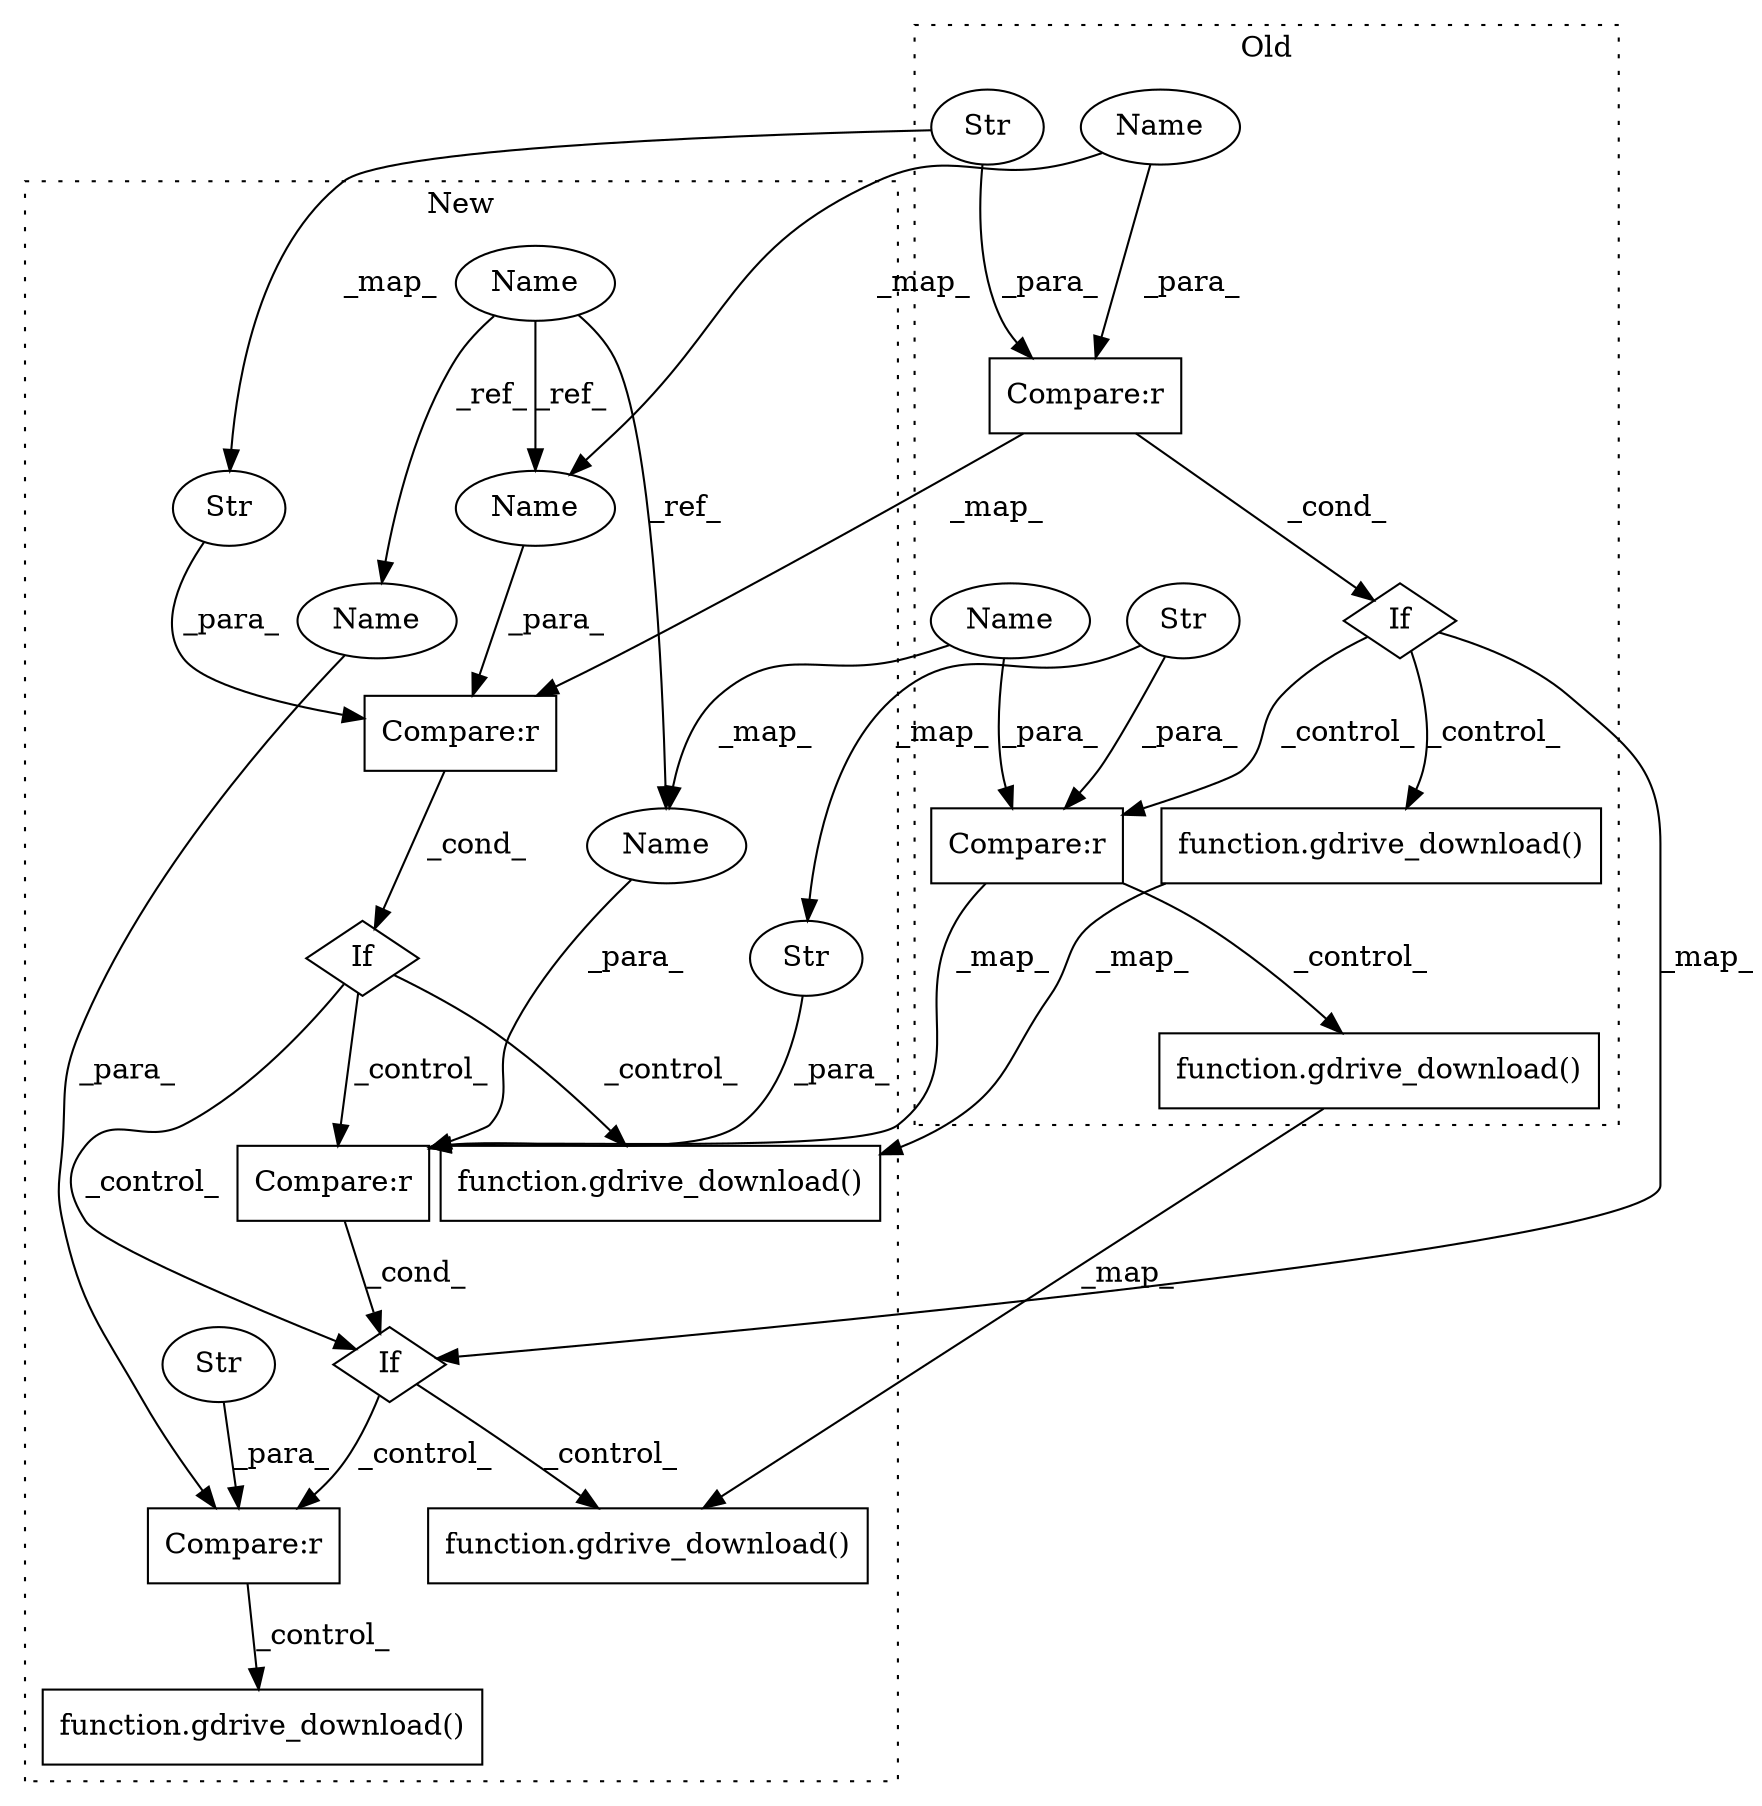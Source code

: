 digraph G {
subgraph cluster0 {
1 [label="function.gdrive_download()" a="75" s="19071" l="69" shape="box"];
3 [label="Compare:r" a="40" s="19029" l="28" shape="box"];
5 [label="Str" a="66" s="19037" l="20" shape="ellipse"];
8 [label="If" a="96" s="19026" l="3" shape="diamond"];
12 [label="Compare:r" a="40" s="19154" l="23" shape="box"];
16 [label="Str" a="66" s="19162" l="15" shape="ellipse"];
18 [label="function.gdrive_download()" a="75" s="19191" l="69" shape="box"];
23 [label="Name" a="87" s="19154" l="4" shape="ellipse"];
24 [label="Name" a="87" s="19029" l="4" shape="ellipse"];
label = "Old";
style="dotted";
}
subgraph cluster1 {
2 [label="function.gdrive_download()" a="75" s="19071" l="69" shape="box"];
4 [label="Compare:r" a="40" s="19029" l="28" shape="box"];
6 [label="Str" a="66" s="19037" l="20" shape="ellipse"];
7 [label="If" a="96" s="19026" l="3" shape="diamond"];
9 [label="If" a="96" s="19154" l="0" shape="diamond"];
10 [label="function.gdrive_download()" a="75" s="19801" l="69" shape="box"];
11 [label="Name" a="87" s="18991" l="4" shape="ellipse"];
13 [label="Compare:r" a="40" s="19154" l="23" shape="box"];
14 [label="Compare:r" a="40" s="19761" l="26" shape="box"];
15 [label="Str" a="66" s="19769" l="18" shape="ellipse"];
17 [label="Str" a="66" s="19162" l="15" shape="ellipse"];
19 [label="function.gdrive_download()" a="75" s="19191" l="69" shape="box"];
20 [label="Name" a="87" s="19761" l="4" shape="ellipse"];
21 [label="Name" a="87" s="19029" l="4" shape="ellipse"];
22 [label="Name" a="87" s="19154" l="4" shape="ellipse"];
label = "New";
style="dotted";
}
1 -> 2 [label="_map_"];
3 -> 8 [label="_cond_"];
3 -> 4 [label="_map_"];
4 -> 7 [label="_cond_"];
5 -> 6 [label="_map_"];
5 -> 3 [label="_para_"];
6 -> 4 [label="_para_"];
7 -> 13 [label="_control_"];
7 -> 2 [label="_control_"];
7 -> 9 [label="_control_"];
8 -> 12 [label="_control_"];
8 -> 9 [label="_map_"];
8 -> 1 [label="_control_"];
9 -> 14 [label="_control_"];
9 -> 19 [label="_control_"];
11 -> 21 [label="_ref_"];
11 -> 22 [label="_ref_"];
11 -> 20 [label="_ref_"];
12 -> 18 [label="_control_"];
12 -> 13 [label="_map_"];
13 -> 9 [label="_cond_"];
14 -> 10 [label="_control_"];
15 -> 14 [label="_para_"];
16 -> 17 [label="_map_"];
16 -> 12 [label="_para_"];
17 -> 13 [label="_para_"];
18 -> 19 [label="_map_"];
20 -> 14 [label="_para_"];
21 -> 4 [label="_para_"];
22 -> 13 [label="_para_"];
23 -> 22 [label="_map_"];
23 -> 12 [label="_para_"];
24 -> 21 [label="_map_"];
24 -> 3 [label="_para_"];
}